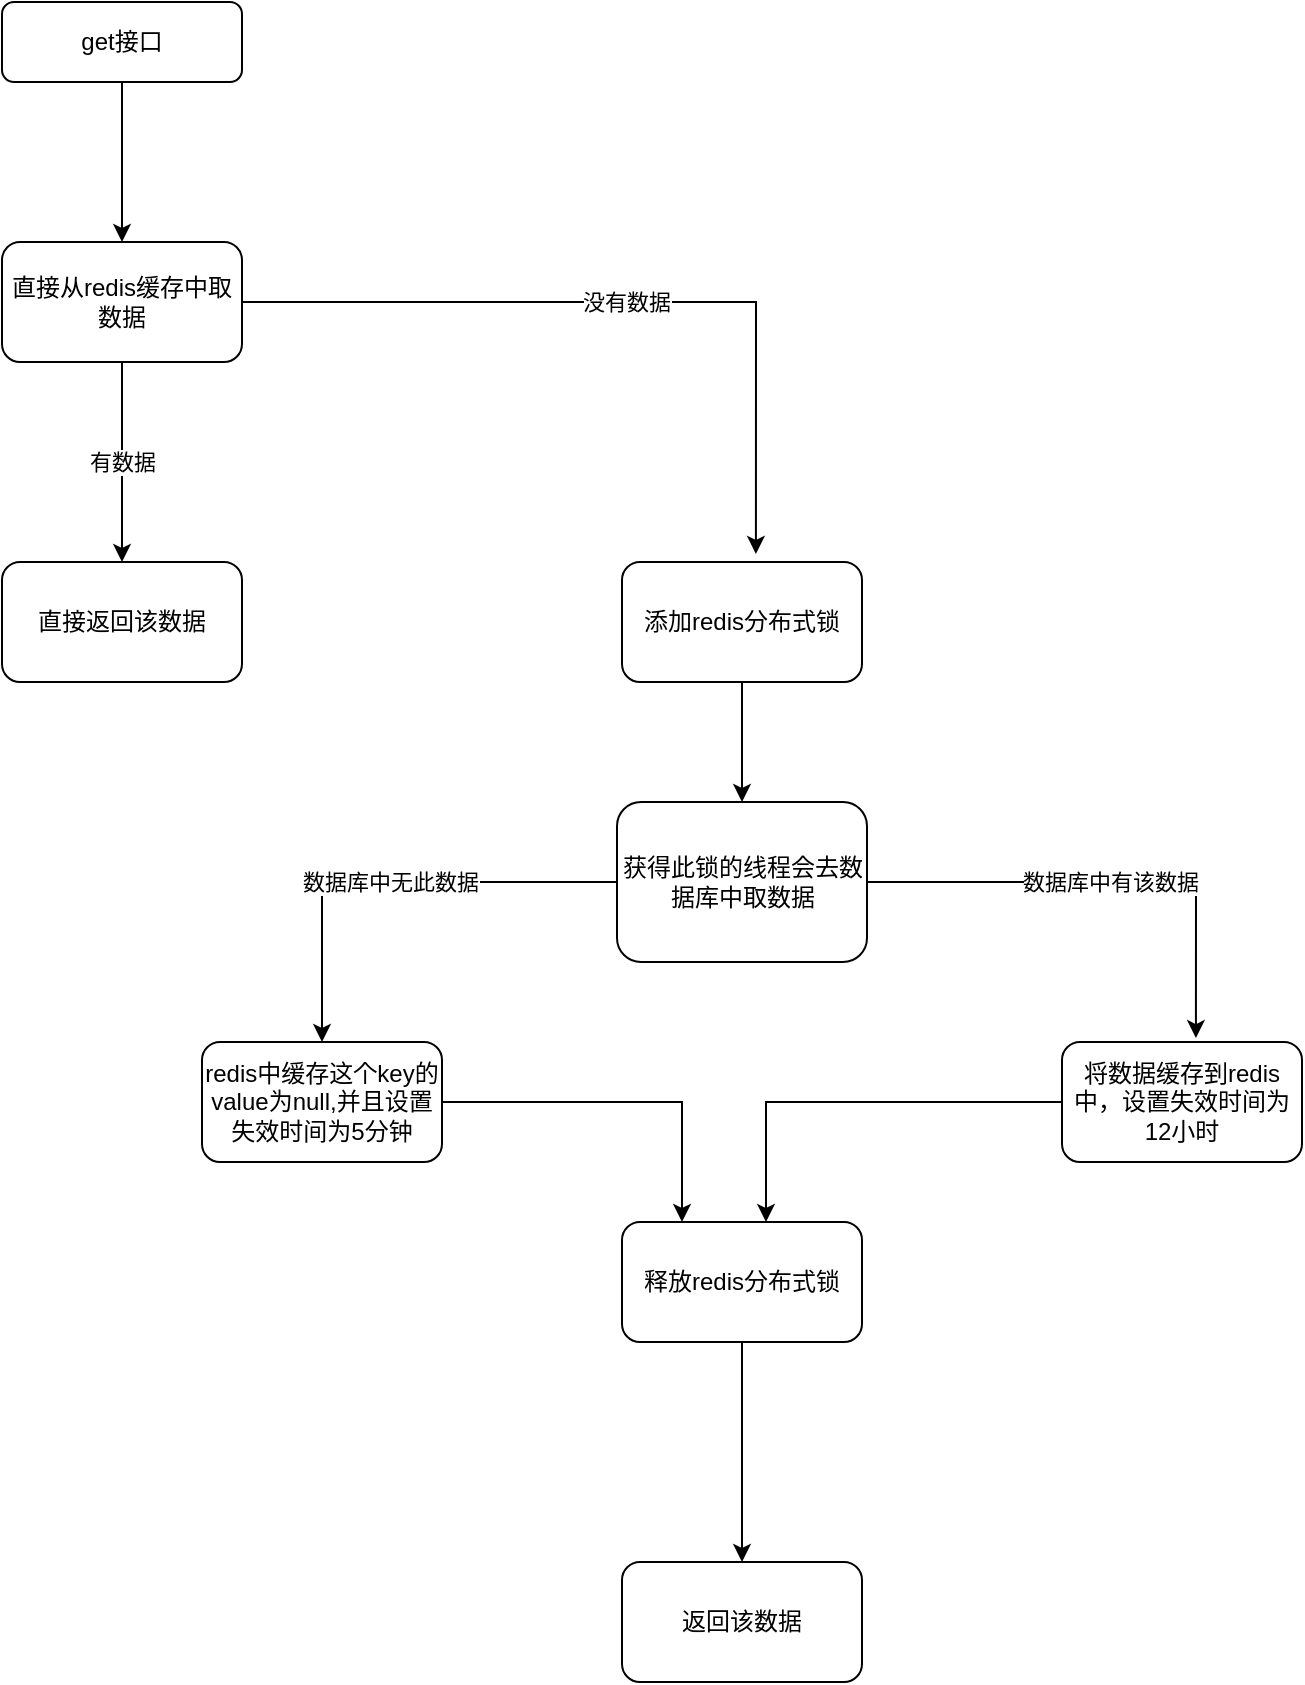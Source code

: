<mxfile version="14.6.12" type="github">
  <diagram id="C5RBs43oDa-KdzZeNtuy" name="Page-1">
    <mxGraphModel dx="1422" dy="763" grid="1" gridSize="10" guides="1" tooltips="1" connect="1" arrows="1" fold="1" page="1" pageScale="1" pageWidth="827" pageHeight="1169" math="0" shadow="0">
      <root>
        <mxCell id="WIyWlLk6GJQsqaUBKTNV-0" />
        <mxCell id="WIyWlLk6GJQsqaUBKTNV-1" parent="WIyWlLk6GJQsqaUBKTNV-0" />
        <mxCell id="cEIBkgwO9S1BXHAtEz54-1" style="edgeStyle=orthogonalEdgeStyle;rounded=0;orthogonalLoop=1;jettySize=auto;html=1;" parent="WIyWlLk6GJQsqaUBKTNV-1" source="WIyWlLk6GJQsqaUBKTNV-3" target="cEIBkgwO9S1BXHAtEz54-0" edge="1">
          <mxGeometry relative="1" as="geometry" />
        </mxCell>
        <mxCell id="WIyWlLk6GJQsqaUBKTNV-3" value="get接口" style="rounded=1;whiteSpace=wrap;html=1;fontSize=12;glass=0;strokeWidth=1;shadow=0;" parent="WIyWlLk6GJQsqaUBKTNV-1" vertex="1">
          <mxGeometry x="160" y="80" width="120" height="40" as="geometry" />
        </mxCell>
        <mxCell id="cEIBkgwO9S1BXHAtEz54-4" value="有数据" style="edgeStyle=orthogonalEdgeStyle;rounded=0;orthogonalLoop=1;jettySize=auto;html=1;entryX=0.5;entryY=0;entryDx=0;entryDy=0;" parent="WIyWlLk6GJQsqaUBKTNV-1" source="cEIBkgwO9S1BXHAtEz54-0" target="cEIBkgwO9S1BXHAtEz54-3" edge="1">
          <mxGeometry relative="1" as="geometry" />
        </mxCell>
        <mxCell id="cEIBkgwO9S1BXHAtEz54-6" value="没有数据" style="edgeStyle=orthogonalEdgeStyle;rounded=0;orthogonalLoop=1;jettySize=auto;html=1;exitX=1;exitY=0.5;exitDx=0;exitDy=0;entryX=0.558;entryY=-0.067;entryDx=0;entryDy=0;entryPerimeter=0;" parent="WIyWlLk6GJQsqaUBKTNV-1" source="cEIBkgwO9S1BXHAtEz54-0" target="cEIBkgwO9S1BXHAtEz54-2" edge="1">
          <mxGeometry relative="1" as="geometry" />
        </mxCell>
        <mxCell id="cEIBkgwO9S1BXHAtEz54-0" value="&lt;span&gt;直接从&lt;span lang=&quot;EN-US&quot;&gt;redis&lt;/span&gt;缓存中取数据&lt;/span&gt;" style="rounded=1;whiteSpace=wrap;html=1;" parent="WIyWlLk6GJQsqaUBKTNV-1" vertex="1">
          <mxGeometry x="160" y="200" width="120" height="60" as="geometry" />
        </mxCell>
        <mxCell id="cEIBkgwO9S1BXHAtEz54-9" style="edgeStyle=orthogonalEdgeStyle;rounded=0;orthogonalLoop=1;jettySize=auto;html=1;" parent="WIyWlLk6GJQsqaUBKTNV-1" source="cEIBkgwO9S1BXHAtEz54-2" target="cEIBkgwO9S1BXHAtEz54-7" edge="1">
          <mxGeometry relative="1" as="geometry" />
        </mxCell>
        <mxCell id="cEIBkgwO9S1BXHAtEz54-2" value="添加redis分布式锁" style="rounded=1;whiteSpace=wrap;html=1;" parent="WIyWlLk6GJQsqaUBKTNV-1" vertex="1">
          <mxGeometry x="470" y="360" width="120" height="60" as="geometry" />
        </mxCell>
        <mxCell id="cEIBkgwO9S1BXHAtEz54-3" value="直接返回该数据" style="rounded=1;whiteSpace=wrap;html=1;" parent="WIyWlLk6GJQsqaUBKTNV-1" vertex="1">
          <mxGeometry x="160" y="360" width="120" height="60" as="geometry" />
        </mxCell>
        <mxCell id="c9R_izhih-uxg0j0Ymlv-2" value="数据库中无此数据" style="edgeStyle=orthogonalEdgeStyle;rounded=0;orthogonalLoop=1;jettySize=auto;html=1;entryX=0.5;entryY=0;entryDx=0;entryDy=0;" edge="1" parent="WIyWlLk6GJQsqaUBKTNV-1" source="cEIBkgwO9S1BXHAtEz54-7" target="c9R_izhih-uxg0j0Ymlv-1">
          <mxGeometry relative="1" as="geometry" />
        </mxCell>
        <mxCell id="c9R_izhih-uxg0j0Ymlv-3" value="数据库中有该数据" style="edgeStyle=orthogonalEdgeStyle;rounded=0;orthogonalLoop=1;jettySize=auto;html=1;exitX=1;exitY=0.5;exitDx=0;exitDy=0;entryX=0.558;entryY=-0.033;entryDx=0;entryDy=0;entryPerimeter=0;" edge="1" parent="WIyWlLk6GJQsqaUBKTNV-1" source="cEIBkgwO9S1BXHAtEz54-7" target="c9R_izhih-uxg0j0Ymlv-0">
          <mxGeometry relative="1" as="geometry" />
        </mxCell>
        <mxCell id="cEIBkgwO9S1BXHAtEz54-7" value="&lt;span&gt;获得此锁的线程会去数据库中取数据&lt;/span&gt;" style="rounded=1;whiteSpace=wrap;html=1;" parent="WIyWlLk6GJQsqaUBKTNV-1" vertex="1">
          <mxGeometry x="467.5" y="480" width="125" height="80" as="geometry" />
        </mxCell>
        <mxCell id="cEIBkgwO9S1BXHAtEz54-12" style="edgeStyle=orthogonalEdgeStyle;rounded=0;orthogonalLoop=1;jettySize=auto;html=1;entryX=0.5;entryY=0;entryDx=0;entryDy=0;" parent="WIyWlLk6GJQsqaUBKTNV-1" source="cEIBkgwO9S1BXHAtEz54-8" target="cEIBkgwO9S1BXHAtEz54-11" edge="1">
          <mxGeometry relative="1" as="geometry" />
        </mxCell>
        <mxCell id="cEIBkgwO9S1BXHAtEz54-8" value="释放redis分布式锁" style="rounded=1;whiteSpace=wrap;html=1;" parent="WIyWlLk6GJQsqaUBKTNV-1" vertex="1">
          <mxGeometry x="470" y="690" width="120" height="60" as="geometry" />
        </mxCell>
        <mxCell id="cEIBkgwO9S1BXHAtEz54-11" value="返回该数据" style="rounded=1;whiteSpace=wrap;html=1;" parent="WIyWlLk6GJQsqaUBKTNV-1" vertex="1">
          <mxGeometry x="470" y="860" width="120" height="60" as="geometry" />
        </mxCell>
        <mxCell id="c9R_izhih-uxg0j0Ymlv-7" style="edgeStyle=orthogonalEdgeStyle;rounded=0;orthogonalLoop=1;jettySize=auto;html=1;exitX=0;exitY=0.5;exitDx=0;exitDy=0;entryX=0.6;entryY=0;entryDx=0;entryDy=0;entryPerimeter=0;" edge="1" parent="WIyWlLk6GJQsqaUBKTNV-1" source="c9R_izhih-uxg0j0Ymlv-0" target="cEIBkgwO9S1BXHAtEz54-8">
          <mxGeometry relative="1" as="geometry" />
        </mxCell>
        <mxCell id="c9R_izhih-uxg0j0Ymlv-0" value="&lt;span&gt;将数据缓存到&lt;span lang=&quot;EN-US&quot;&gt;redis&lt;/span&gt;中，设置失效时间为12小时&lt;/span&gt;" style="rounded=1;whiteSpace=wrap;html=1;" vertex="1" parent="WIyWlLk6GJQsqaUBKTNV-1">
          <mxGeometry x="690" y="600" width="120" height="60" as="geometry" />
        </mxCell>
        <mxCell id="c9R_izhih-uxg0j0Ymlv-5" style="edgeStyle=orthogonalEdgeStyle;rounded=0;orthogonalLoop=1;jettySize=auto;html=1;exitX=1;exitY=0.5;exitDx=0;exitDy=0;entryX=0.25;entryY=0;entryDx=0;entryDy=0;" edge="1" parent="WIyWlLk6GJQsqaUBKTNV-1" source="c9R_izhih-uxg0j0Ymlv-1" target="cEIBkgwO9S1BXHAtEz54-8">
          <mxGeometry relative="1" as="geometry" />
        </mxCell>
        <mxCell id="c9R_izhih-uxg0j0Ymlv-1" value="&lt;span lang=&quot;EN-US&quot;&gt;redis&lt;/span&gt;&lt;span&gt;中缓存这个&lt;span lang=&quot;EN-US&quot;&gt;key&lt;/span&gt;的&lt;span lang=&quot;EN-US&quot;&gt;value&lt;/span&gt;为&lt;span lang=&quot;EN-US&quot;&gt;null,&lt;/span&gt;并且设置失效时间为&lt;span lang=&quot;EN-US&quot;&gt;5&lt;/span&gt;分钟&lt;/span&gt;" style="rounded=1;whiteSpace=wrap;html=1;" vertex="1" parent="WIyWlLk6GJQsqaUBKTNV-1">
          <mxGeometry x="260" y="600" width="120" height="60" as="geometry" />
        </mxCell>
      </root>
    </mxGraphModel>
  </diagram>
</mxfile>
